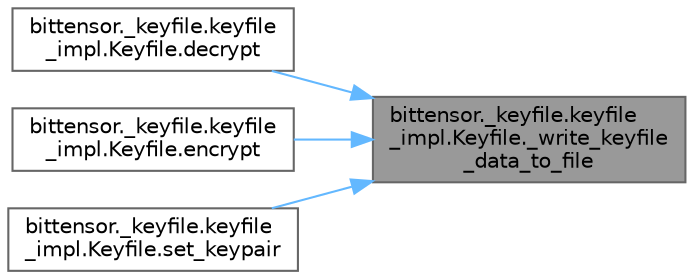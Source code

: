 digraph "bittensor._keyfile.keyfile_impl.Keyfile._write_keyfile_data_to_file"
{
 // LATEX_PDF_SIZE
  bgcolor="transparent";
  edge [fontname=Helvetica,fontsize=10,labelfontname=Helvetica,labelfontsize=10];
  node [fontname=Helvetica,fontsize=10,shape=box,height=0.2,width=0.4];
  rankdir="RL";
  Node1 [label="bittensor._keyfile.keyfile\l_impl.Keyfile._write_keyfile\l_data_to_file",height=0.2,width=0.4,color="gray40", fillcolor="grey60", style="filled", fontcolor="black",tooltip=" "];
  Node1 -> Node2 [dir="back",color="steelblue1",style="solid"];
  Node2 [label="bittensor._keyfile.keyfile\l_impl.Keyfile.decrypt",height=0.2,width=0.4,color="grey40", fillcolor="white", style="filled",URL="$classbittensor_1_1__keyfile_1_1keyfile__impl_1_1_keyfile.html#aa68fcf205c5234ad1725d8fd41264e28",tooltip=" "];
  Node1 -> Node3 [dir="back",color="steelblue1",style="solid"];
  Node3 [label="bittensor._keyfile.keyfile\l_impl.Keyfile.encrypt",height=0.2,width=0.4,color="grey40", fillcolor="white", style="filled",URL="$classbittensor_1_1__keyfile_1_1keyfile__impl_1_1_keyfile.html#ad4292d86cd05d09f46bb148c4e1a135a",tooltip=" "];
  Node1 -> Node4 [dir="back",color="steelblue1",style="solid"];
  Node4 [label="bittensor._keyfile.keyfile\l_impl.Keyfile.set_keypair",height=0.2,width=0.4,color="grey40", fillcolor="white", style="filled",URL="$classbittensor_1_1__keyfile_1_1keyfile__impl_1_1_keyfile.html#a6cd8c6885bf5818ce214febbe63887f6",tooltip=" "];
}
